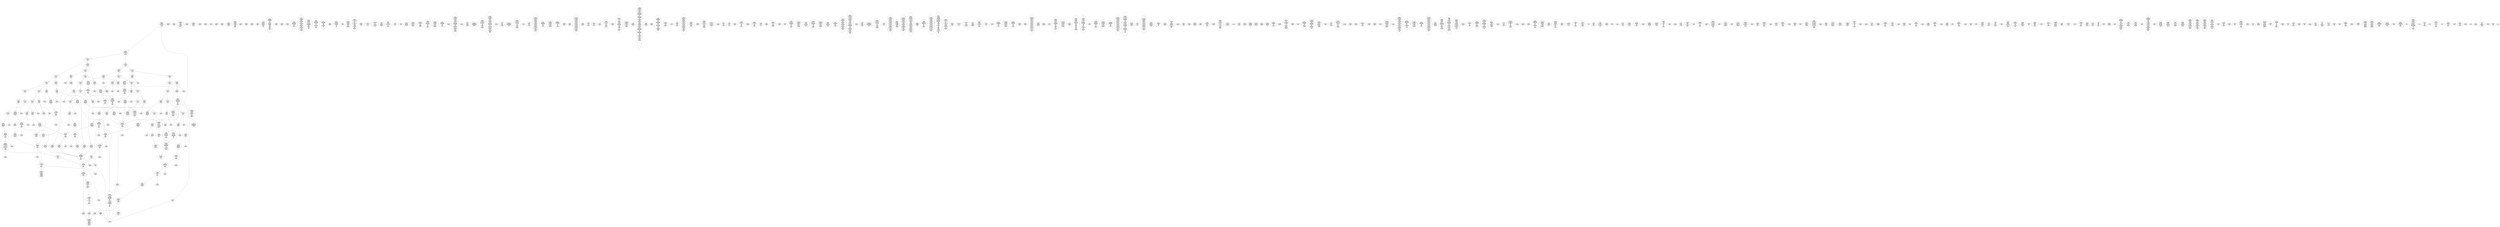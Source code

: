 /* Generated by GvGen v.1.0 (https://www.github.com/stricaud/gvgen) */

digraph G {
compound=true;
   node1 [label="[anywhere]"];
   node2 [label="# 0x0
PUSHX Data
PUSHX Data
MSTORE
PUSHX LogicData
CALLDATASIZE
LT
PUSHX Data
JUMPI
"];
   node3 [label="# 0xd
PUSHX Data
CALLDATALOAD
PUSHX BitData
SHR
PUSHX LogicData
GT
PUSHX Data
JUMPI
"];
   node4 [label="# 0x1e
PUSHX LogicData
GT
PUSHX Data
JUMPI
"];
   node5 [label="# 0x29
PUSHX LogicData
GT
PUSHX Data
JUMPI
"];
   node6 [label="# 0x34
PUSHX LogicData
EQ
PUSHX Data
JUMPI
"];
   node7 [label="# 0x3f
PUSHX LogicData
EQ
PUSHX Data
JUMPI
"];
   node8 [label="# 0x4a
PUSHX LogicData
EQ
PUSHX Data
JUMPI
"];
   node9 [label="# 0x55
PUSHX LogicData
EQ
PUSHX Data
JUMPI
"];
   node10 [label="# 0x60
PUSHX Data
REVERT
"];
   node11 [label="# 0x64
JUMPDEST
PUSHX LogicData
EQ
PUSHX Data
JUMPI
"];
   node12 [label="# 0x70
PUSHX LogicData
EQ
PUSHX Data
JUMPI
"];
   node13 [label="# 0x7b
PUSHX LogicData
EQ
PUSHX Data
JUMPI
"];
   node14 [label="# 0x86
PUSHX Data
REVERT
"];
   node15 [label="# 0x8a
JUMPDEST
PUSHX LogicData
EQ
PUSHX Data
JUMPI
"];
   node16 [label="# 0x96
PUSHX LogicData
EQ
PUSHX Data
JUMPI
"];
   node17 [label="# 0xa1
PUSHX LogicData
EQ
PUSHX Data
JUMPI
"];
   node18 [label="# 0xac
PUSHX LogicData
EQ
PUSHX Data
JUMPI
"];
   node19 [label="# 0xb7
PUSHX LogicData
EQ
PUSHX Data
JUMPI
"];
   node20 [label="# 0xc2
PUSHX LogicData
EQ
PUSHX Data
JUMPI
"];
   node21 [label="# 0xcd
PUSHX Data
REVERT
"];
   node22 [label="# 0xd1
JUMPDEST
PUSHX LogicData
GT
PUSHX Data
JUMPI
"];
   node23 [label="# 0xdd
PUSHX LogicData
EQ
PUSHX Data
JUMPI
"];
   node24 [label="# 0xe8
PUSHX LogicData
EQ
PUSHX Data
JUMPI
"];
   node25 [label="# 0xf3
PUSHX LogicData
EQ
PUSHX Data
JUMPI
"];
   node26 [label="# 0xfe
PUSHX LogicData
EQ
PUSHX Data
JUMPI
"];
   node27 [label="# 0x109
PUSHX LogicData
EQ
PUSHX Data
JUMPI
"];
   node28 [label="# 0x114
PUSHX LogicData
EQ
PUSHX Data
JUMPI
"];
   node29 [label="# 0x11f
PUSHX Data
REVERT
"];
   node30 [label="# 0x123
JUMPDEST
PUSHX LogicData
EQ
PUSHX Data
JUMPI
"];
   node31 [label="# 0x12e
PUSHX LogicData
EQ
PUSHX Data
JUMPI
"];
   node32 [label="# 0x139
PUSHX LogicData
EQ
PUSHX Data
JUMPI
"];
   node33 [label="# 0x144
PUSHX LogicData
EQ
PUSHX Data
JUMPI
"];
   node34 [label="# 0x14f
PUSHX LogicData
EQ
PUSHX Data
JUMPI
"];
   node35 [label="# 0x15a
PUSHX LogicData
EQ
PUSHX Data
JUMPI
"];
   node36 [label="# 0x165
JUMPDEST
PUSHX Data
REVERT
"];
   node37 [label="# 0x16a
JUMPDEST
CALLVALUE
ISZERO
PUSHX Data
JUMPI
"];
   node38 [label="# 0x172
PUSHX Data
REVERT
"];
   node39 [label="# 0x176
JUMPDEST
PUSHX Data
PUSHX Data
CALLDATASIZE
PUSHX Data
PUSHX Data
JUMP
"];
   node40 [label="# 0x185
JUMPDEST
PUSHX Data
JUMP
"];
   node41 [label="# 0x18a
JUMPDEST
PUSHX MemData
MLOAD
MSTORE
PUSHX ArithData
ADD
"];
   node42 [label="# 0x194
JUMPDEST
PUSHX MemData
MLOAD
SUB
RETURN
"];
   node43 [label="# 0x19d
JUMPDEST
CALLVALUE
ISZERO
PUSHX Data
JUMPI
"];
   node44 [label="# 0x1a5
PUSHX Data
REVERT
"];
   node45 [label="# 0x1a9
JUMPDEST
PUSHX Data
PUSHX Data
CALLDATASIZE
PUSHX Data
PUSHX Data
JUMP
"];
   node46 [label="# 0x1b8
JUMPDEST
PUSHX Data
JUMP
"];
   node47 [label="# 0x1bd
JUMPDEST
PUSHX MemData
MLOAD
ISZERO
ISZERO
MSTORE
PUSHX ArithData
ADD
PUSHX Data
JUMP
"];
   node48 [label="# 0x1cd
JUMPDEST
CALLVALUE
ISZERO
PUSHX Data
JUMPI
"];
   node49 [label="# 0x1d5
PUSHX Data
REVERT
"];
   node50 [label="# 0x1d9
JUMPDEST
PUSHX Data
PUSHX Data
CALLDATASIZE
PUSHX Data
PUSHX Data
JUMP
"];
   node51 [label="# 0x1e8
JUMPDEST
PUSHX Data
JUMP
"];
   node52 [label="# 0x1ed
JUMPDEST
PUSHX MemData
MLOAD
PUSHX Data
PUSHX Data
JUMP
"];
   node53 [label="# 0x1fa
JUMPDEST
CALLVALUE
ISZERO
PUSHX Data
JUMPI
"];
   node54 [label="# 0x202
PUSHX Data
REVERT
"];
   node55 [label="# 0x206
JUMPDEST
PUSHX Data
PUSHX Data
CALLDATASIZE
PUSHX Data
PUSHX Data
JUMP
"];
   node56 [label="# 0x215
JUMPDEST
PUSHX Data
JUMP
"];
   node57 [label="# 0x21a
JUMPDEST
CALLVALUE
ISZERO
PUSHX Data
JUMPI
"];
   node58 [label="# 0x222
PUSHX Data
REVERT
"];
   node59 [label="# 0x226
JUMPDEST
PUSHX Data
PUSHX Data
CALLDATASIZE
PUSHX Data
PUSHX Data
JUMP
"];
   node60 [label="# 0x235
JUMPDEST
PUSHX Data
JUMP
"];
   node61 [label="# 0x23a
JUMPDEST
STOP
"];
   node62 [label="# 0x23c
JUMPDEST
CALLVALUE
ISZERO
PUSHX Data
JUMPI
"];
   node63 [label="# 0x244
PUSHX Data
REVERT
"];
   node64 [label="# 0x248
JUMPDEST
TIMESTAMP
PUSHX Data
JUMP
"];
   node65 [label="# 0x24f
JUMPDEST
CALLVALUE
ISZERO
PUSHX Data
JUMPI
"];
   node66 [label="# 0x257
PUSHX Data
REVERT
"];
   node67 [label="# 0x25b
JUMPDEST
PUSHX Data
PUSHX Data
CALLDATASIZE
PUSHX Data
PUSHX Data
JUMP
"];
   node68 [label="# 0x26a
JUMPDEST
PUSHX Data
JUMP
"];
   node69 [label="# 0x26f
JUMPDEST
CALLVALUE
ISZERO
PUSHX Data
JUMPI
"];
   node70 [label="# 0x277
PUSHX Data
REVERT
"];
   node71 [label="# 0x27b
JUMPDEST
PUSHX Data
PUSHX Data
JUMP
"];
   node72 [label="# 0x284
JUMPDEST
CALLVALUE
ISZERO
PUSHX Data
JUMPI
"];
   node73 [label="# 0x28c
PUSHX Data
REVERT
"];
   node74 [label="# 0x290
JUMPDEST
PUSHX Data
PUSHX Data
CALLDATASIZE
PUSHX Data
PUSHX Data
JUMP
"];
   node75 [label="# 0x29f
JUMPDEST
PUSHX Data
JUMP
"];
   node76 [label="# 0x2a4
JUMPDEST
PUSHX MemData
MLOAD
PUSHX Data
PUSHX Data
JUMP
"];
   node77 [label="# 0x2b1
JUMPDEST
CALLVALUE
ISZERO
PUSHX Data
JUMPI
"];
   node78 [label="# 0x2b9
PUSHX Data
REVERT
"];
   node79 [label="# 0x2bd
JUMPDEST
PUSHX Data
PUSHX Data
CALLDATASIZE
PUSHX Data
PUSHX Data
JUMP
"];
   node80 [label="# 0x2cc
JUMPDEST
PUSHX Data
MSTORE
PUSHX Data
PUSHX Data
MSTORE
PUSHX Data
SHA3
SLOAD
ISZERO
ISZERO
JUMP
"];
   node81 [label="# 0x2e0
JUMPDEST
CALLVALUE
ISZERO
PUSHX Data
JUMPI
"];
   node82 [label="# 0x2e8
PUSHX Data
REVERT
"];
   node83 [label="# 0x2ec
JUMPDEST
PUSHX Data
PUSHX Data
CALLDATASIZE
PUSHX Data
PUSHX Data
JUMP
"];
   node84 [label="# 0x2fb
JUMPDEST
PUSHX Data
JUMP
"];
   node85 [label="# 0x300
JUMPDEST
CALLVALUE
ISZERO
PUSHX Data
JUMPI
"];
   node86 [label="# 0x308
PUSHX Data
REVERT
"];
   node87 [label="# 0x30c
JUMPDEST
PUSHX StorData
SLOAD
PUSHX Data
PUSHX ArithData
PUSHX BitData
PUSHX BitData
SHL
SUB
AND
JUMP
"];
   node88 [label="# 0x320
JUMPDEST
PUSHX MemData
MLOAD
PUSHX ArithData
PUSHX BitData
PUSHX BitData
SHL
SUB
AND
MSTORE
PUSHX ArithData
ADD
PUSHX Data
JUMP
"];
   node89 [label="# 0x338
JUMPDEST
CALLVALUE
ISZERO
PUSHX Data
JUMPI
"];
   node90 [label="# 0x340
PUSHX Data
REVERT
"];
   node91 [label="# 0x344
JUMPDEST
PUSHX Data
PUSHX Data
JUMP
"];
   node92 [label="# 0x34d
JUMPDEST
CALLVALUE
ISZERO
PUSHX Data
JUMPI
"];
   node93 [label="# 0x355
PUSHX Data
REVERT
"];
   node94 [label="# 0x359
JUMPDEST
PUSHX Data
PUSHX Data
JUMP
"];
   node95 [label="# 0x362
JUMPDEST
CALLVALUE
ISZERO
PUSHX Data
JUMPI
"];
   node96 [label="# 0x36a
PUSHX Data
REVERT
"];
   node97 [label="# 0x36e
JUMPDEST
PUSHX StorData
SLOAD
PUSHX ArithData
PUSHX BitData
PUSHX BitData
SHL
SUB
AND
PUSHX Data
JUMP
"];
   node98 [label="# 0x380
JUMPDEST
CALLVALUE
ISZERO
PUSHX Data
JUMPI
"];
   node99 [label="# 0x388
PUSHX Data
REVERT
"];
   node100 [label="# 0x38c
JUMPDEST
PUSHX Data
PUSHX Data
CALLDATASIZE
PUSHX Data
PUSHX Data
JUMP
"];
   node101 [label="# 0x39b
JUMPDEST
PUSHX Data
JUMP
"];
   node102 [label="# 0x3a0
JUMPDEST
CALLVALUE
ISZERO
PUSHX Data
JUMPI
"];
   node103 [label="# 0x3a8
PUSHX Data
REVERT
"];
   node104 [label="# 0x3ac
JUMPDEST
PUSHX Data
PUSHX Data
CALLDATASIZE
PUSHX Data
PUSHX Data
JUMP
"];
   node105 [label="# 0x3bb
JUMPDEST
PUSHX Data
JUMP
"];
   node106 [label="# 0x3c0
JUMPDEST
CALLVALUE
ISZERO
PUSHX Data
JUMPI
"];
   node107 [label="# 0x3c8
PUSHX Data
REVERT
"];
   node108 [label="# 0x3cc
JUMPDEST
PUSHX Data
PUSHX Data
CALLDATASIZE
PUSHX Data
PUSHX Data
JUMP
"];
   node109 [label="# 0x3db
JUMPDEST
PUSHX Data
JUMP
"];
   node110 [label="# 0x3e0
JUMPDEST
CALLVALUE
ISZERO
PUSHX Data
JUMPI
"];
   node111 [label="# 0x3e8
PUSHX Data
REVERT
"];
   node112 [label="# 0x3ec
JUMPDEST
PUSHX Data
PUSHX Data
CALLDATASIZE
PUSHX Data
PUSHX Data
JUMP
"];
   node113 [label="# 0x3fb
JUMPDEST
PUSHX Data
MSTORE
PUSHX Data
PUSHX Data
MSTORE
PUSHX Data
SHA3
SLOAD
JUMP
"];
   node114 [label="# 0x40d
JUMPDEST
CALLVALUE
ISZERO
PUSHX Data
JUMPI
"];
   node115 [label="# 0x415
PUSHX Data
REVERT
"];
   node116 [label="# 0x419
JUMPDEST
PUSHX Data
PUSHX Data
JUMP
"];
   node117 [label="# 0x422
JUMPDEST
CALLVALUE
ISZERO
PUSHX Data
JUMPI
"];
   node118 [label="# 0x42a
PUSHX Data
REVERT
"];
   node119 [label="# 0x42e
JUMPDEST
PUSHX Data
PUSHX Data
JUMP
"];
   node120 [label="# 0x437
JUMPDEST
CALLVALUE
ISZERO
PUSHX Data
JUMPI
"];
   node121 [label="# 0x43f
PUSHX Data
REVERT
"];
   node122 [label="# 0x443
JUMPDEST
PUSHX Data
PUSHX Data
CALLDATASIZE
PUSHX Data
PUSHX Data
JUMP
"];
   node123 [label="# 0x452
JUMPDEST
PUSHX ArithData
PUSHX BitData
PUSHX BitData
SHL
SUB
AND
PUSHX Data
MSTORE
PUSHX Data
PUSHX Data
MSTORE
PUSHX Data
SHA3
AND
MSTORE
MSTORE
SHA3
SLOAD
PUSHX BitData
AND
JUMP
"];
   node124 [label="# 0x480
JUMPDEST
CALLVALUE
ISZERO
PUSHX Data
JUMPI
"];
   node125 [label="# 0x488
PUSHX Data
REVERT
"];
   node126 [label="# 0x48c
JUMPDEST
PUSHX Data
PUSHX Data
CALLDATASIZE
PUSHX Data
PUSHX Data
JUMP
"];
   node127 [label="# 0x49b
JUMPDEST
PUSHX Data
JUMP
"];
   node128 [label="# 0x4a0
JUMPDEST
CALLVALUE
ISZERO
PUSHX Data
JUMPI
"];
   node129 [label="# 0x4a8
PUSHX Data
REVERT
"];
   node130 [label="# 0x4ac
JUMPDEST
PUSHX Data
PUSHX Data
CALLDATASIZE
PUSHX Data
PUSHX Data
JUMP
"];
   node131 [label="# 0x4bb
JUMPDEST
PUSHX Data
JUMP
"];
   node132 [label="# 0x4c0
JUMPDEST
PUSHX Data
PUSHX Data
CALLDATASIZE
PUSHX Data
PUSHX Data
JUMP
"];
   node133 [label="# 0x4ce
JUMPDEST
PUSHX Data
JUMP
"];
   node134 [label="# 0x4d3
JUMPDEST
PUSHX Data
PUSHX ArithData
PUSHX BitData
PUSHX BitData
SHL
SUB
AND
PUSHX Data
JUMPI
"];
   node135 [label="# 0x4e4
PUSHX MemData
MLOAD
PUSHX BitData
PUSHX BitData
SHL
MSTORE
PUSHX Data
PUSHX ArithData
ADD
MSTORE
PUSHX Data
PUSHX ArithData
ADD
MSTORE
PUSHX Data
PUSHX ArithData
ADD
MSTORE
PUSHX BitData
PUSHX BitData
SHL
PUSHX ArithData
ADD
MSTORE
PUSHX ArithData
ADD
"];
   node136 [label="# 0x53b
JUMPDEST
PUSHX MemData
MLOAD
SUB
REVERT
"];
   node137 [label="# 0x544
JUMPDEST
PUSHX Data
MSTORE
PUSHX Data
MSTORE
PUSHX Data
SHA3
PUSHX ArithData
PUSHX BitData
PUSHX BitData
SHL
SUB
AND
MSTORE
MSTORE
SHA3
SLOAD
JUMP
"];
   node138 [label="# 0x56a
JUMPDEST
PUSHX Data
PUSHX ArithData
PUSHX BitData
PUSHX BitData
SHL
SUB
NOT
AND
PUSHX BitData
PUSHX BitData
SHL
EQ
PUSHX Data
JUMPI
"];
   node139 [label="# 0x586
PUSHX ArithData
PUSHX BitData
PUSHX BitData
SHL
SUB
NOT
AND
PUSHX BitData
PUSHX BitData
SHL
EQ
"];
   node140 [label="# 0x59b
JUMPDEST
PUSHX Data
JUMPI
"];
   node141 [label="# 0x5a1
PUSHX BitData
PUSHX BitData
SHL
PUSHX ArithData
PUSHX BitData
PUSHX BitData
SHL
SUB
NOT
AND
EQ
"];
   node142 [label="# 0x5b6
JUMPDEST
JUMP
"];
   node143 [label="# 0x5bc
JUMPDEST
PUSHX Data
PUSHX Data
MSTORE
PUSHX Data
MSTORE
PUSHX Data
SHA3
SLOAD
PUSHX Data
PUSHX Data
JUMP
"];
   node144 [label="# 0x5d5
JUMPDEST
PUSHX ArithData
ADD
PUSHX ArithData
DIV
MUL
PUSHX ArithData
ADD
PUSHX MemData
MLOAD
ADD
PUSHX Data
MSTORE
MSTORE
PUSHX ArithData
ADD
SLOAD
PUSHX Data
PUSHX Data
JUMP
"];
   node145 [label="# 0x601
JUMPDEST
ISZERO
PUSHX Data
JUMPI
"];
   node146 [label="# 0x608
PUSHX LogicData
LT
PUSHX Data
JUMPI
"];
   node147 [label="# 0x610
PUSHX ArithData
SLOAD
DIV
MUL
MSTORE
PUSHX ArithData
ADD
PUSHX Data
JUMP
"];
   node148 [label="# 0x623
JUMPDEST
ADD
PUSHX Data
MSTORE
PUSHX Data
PUSHX Data
SHA3
"];
   node149 [label="# 0x631
JUMPDEST
SLOAD
MSTORE
PUSHX ArithData
ADD
PUSHX ArithData
ADD
GT
PUSHX Data
JUMPI
"];
   node150 [label="# 0x645
SUB
PUSHX BitData
AND
ADD
"];
   node151 [label="# 0x64e
JUMPDEST
JUMP
"];
   node152 [label="# 0x656
JUMPDEST
PUSHX Data
PUSHX Data
PUSHX Data
PUSHX Data
JUMP
"];
   node153 [label="# 0x663
JUMPDEST
PUSHX MemData
MLOAD
PUSHX ArithData
ADD
PUSHX Data
PUSHX Data
JUMP
"];
   node154 [label="# 0x674
JUMPDEST
PUSHX MemData
MLOAD
PUSHX ArithData
SUB
SUB
MSTORE
PUSHX Data
MSTORE
JUMP
"];
   node155 [label="# 0x68a
JUMPDEST
PUSHX StorData
SLOAD
PUSHX ArithData
PUSHX BitData
PUSHX BitData
SHL
SUB
AND
CALLER
EQ
PUSHX Data
JUMPI
"];
   node156 [label="# 0x69d
PUSHX MemData
MLOAD
PUSHX BitData
PUSHX BitData
SHL
MSTORE
PUSHX ArithData
ADD
PUSHX Data
PUSHX Data
JUMP
"];
   node157 [label="# 0x6b4
JUMPDEST
PUSHX ArithData
PUSHX BitData
PUSHX BitData
SHL
SUB
AND
PUSHX Data
JUMPI
"];
   node158 [label="# 0x6c3
PUSHX Data
REVERT
"];
   node159 [label="# 0x6c7
JUMPDEST
PUSHX MemData
MLOAD
PUSHX BitData
PUSHX BitData
SHL
MSTORE
ADDRESS
PUSHX ArithData
ADD
MSTORE
PUSHX Data
PUSHX ArithData
PUSHX BitData
PUSHX BitData
SHL
SUB
AND
PUSHX Data
PUSHX ArithData
ADD
PUSHX Data
PUSHX MemData
MLOAD
SUB
EXTCODESIZE
ISZERO
ISZERO
PUSHX Data
JUMPI
"];
   node160 [label="# 0x705
PUSHX Data
REVERT
"];
   node161 [label="# 0x709
JUMPDEST
GAS
STATICCALL
ISZERO
ISZERO
PUSHX Data
JUMPI
"];
   node162 [label="# 0x714
RETURNDATASIZE
PUSHX Data
RETURNDATACOPY
RETURNDATASIZE
PUSHX Data
REVERT
"];
   node163 [label="# 0x71d
JUMPDEST
PUSHX MemData
MLOAD
RETURNDATASIZE
PUSHX BitData
NOT
PUSHX ArithData
ADD
AND
ADD
PUSHX Data
MSTORE
ADD
PUSHX Data
PUSHX Data
JUMP
"];
   node164 [label="# 0x741
JUMPDEST
PUSHX MemData
MLOAD
PUSHX BitData
PUSHX BitData
SHL
MSTORE
CALLER
PUSHX ArithData
ADD
MSTORE
PUSHX ArithData
ADD
MSTORE
PUSHX ArithData
PUSHX BitData
PUSHX BitData
SHL
SUB
AND
PUSHX Data
PUSHX ArithData
ADD
PUSHX Data
PUSHX MemData
MLOAD
SUB
PUSHX Data
EXTCODESIZE
ISZERO
ISZERO
PUSHX Data
JUMPI
"];
   node165 [label="# 0x788
PUSHX Data
REVERT
"];
   node166 [label="# 0x78c
JUMPDEST
GAS
CALL
ISZERO
ISZERO
PUSHX Data
JUMPI
"];
   node167 [label="# 0x797
RETURNDATASIZE
PUSHX Data
RETURNDATACOPY
RETURNDATASIZE
PUSHX Data
REVERT
"];
   node168 [label="# 0x7a0
JUMPDEST
PUSHX MemData
MLOAD
RETURNDATASIZE
PUSHX BitData
NOT
PUSHX ArithData
ADD
AND
ADD
PUSHX Data
MSTORE
ADD
PUSHX Data
PUSHX Data
JUMP
"];
   node169 [label="# 0x7c4
JUMPDEST
JUMP
"];
   node170 [label="# 0x7c9
JUMPDEST
MLOAD
MLOAD
EQ
PUSHX Data
JUMPI
"];
   node171 [label="# 0x7d3
PUSHX MemData
MLOAD
PUSHX BitData
PUSHX BitData
SHL
MSTORE
PUSHX Data
PUSHX ArithData
ADD
MSTORE
PUSHX Data
PUSHX ArithData
ADD
MSTORE
PUSHX Data
PUSHX ArithData
ADD
MSTORE
PUSHX BitData
PUSHX BitData
SHL
PUSHX ArithData
ADD
MSTORE
PUSHX ArithData
ADD
PUSHX Data
JUMP
"];
   node172 [label="# 0x82b
JUMPDEST
PUSHX ArithData
PUSHX BitData
PUSHX BitData
SHL
SUB
AND
PUSHX Data
JUMPI
"];
   node173 [label="# 0x83a
PUSHX MemData
MLOAD
PUSHX BitData
PUSHX BitData
SHL
MSTORE
PUSHX ArithData
ADD
PUSHX Data
PUSHX Data
JUMP
"];
   node174 [label="# 0x851
JUMPDEST
PUSHX ArithData
PUSHX BitData
PUSHX BitData
SHL
SUB
AND
CALLER
EQ
PUSHX Data
JUMPI
"];
   node175 [label="# 0x863
PUSHX Data
CALLER
PUSHX Data
JUMP
"];
   node176 [label="# 0x86d
JUMPDEST
PUSHX Data
JUMPI
"];
   node177 [label="# 0x872
PUSHX MemData
MLOAD
PUSHX BitData
PUSHX BitData
SHL
MSTORE
PUSHX Data
PUSHX ArithData
ADD
MSTORE
PUSHX Data
PUSHX ArithData
ADD
MSTORE
PUSHX Data
PUSHX ArithData
ADD
MSTORE
PUSHX BitData
PUSHX BitData
SHL
PUSHX ArithData
ADD
MSTORE
PUSHX ArithData
ADD
PUSHX Data
JUMP
"];
   node178 [label="# 0x8d4
JUMPDEST
CALLER
PUSHX Data
"];
   node179 [label="# 0x8d8
JUMPDEST
MLOAD
LT
ISZERO
PUSHX Data
JUMPI
"];
   node180 [label="# 0x8e2
PUSHX Data
MLOAD
LT
PUSHX Data
JUMPI
"];
   node181 [label="# 0x8ee
PUSHX Data
PUSHX Data
JUMP
"];
   node182 [label="# 0x8f5
JUMPDEST
PUSHX ArithData
MUL
PUSHX ArithData
ADD
ADD
MLOAD
PUSHX Data
MLOAD
LT
PUSHX Data
JUMPI
"];
   node183 [label="# 0x90c
PUSHX Data
PUSHX Data
JUMP
"];
   node184 [label="# 0x913
JUMPDEST
PUSHX ArithData
MUL
ADD
ADD
MLOAD
PUSHX Data
MSTORE
MSTORE
PUSHX Data
SHA3
PUSHX ArithData
PUSHX BitData
PUSHX BitData
SHL
SUB
AND
MSTORE
MSTORE
SHA3
SLOAD
LT
ISZERO
PUSHX Data
JUMPI
"];
   node185 [label="# 0x94c
PUSHX MemData
MLOAD
PUSHX BitData
PUSHX BitData
SHL
MSTORE
PUSHX ArithData
ADD
PUSHX Data
PUSHX Data
JUMP
"];
   node186 [label="# 0x963
JUMPDEST
PUSHX Data
PUSHX Data
JUMP
"];
   node187 [label="# 0x96d
JUMPDEST
PUSHX ArithData
MSTORE
PUSHX ArithData
ADD
MSTORE
PUSHX ArithData
ADD
PUSHX Data
SHA3
PUSHX ArithData
PUSHX ArithData
PUSHX BitData
PUSHX BitData
SHL
SUB
AND
PUSHX ArithData
PUSHX BitData
PUSHX BitData
SHL
SUB
AND
MSTORE
PUSHX ArithData
ADD
MSTORE
PUSHX ArithData
ADD
PUSHX Data
SHA3
SSTORE
PUSHX ArithData
MSTORE
PUSHX ArithData
ADD
MSTORE
PUSHX ArithData
ADD
PUSHX Data
SHA3
PUSHX ArithData
PUSHX ArithData
PUSHX BitData
PUSHX BitData
SHL
SUB
AND
PUSHX ArithData
PUSHX BitData
PUSHX BitData
SHL
SUB
AND
MSTORE
PUSHX ArithData
ADD
MSTORE
PUSHX ArithData
ADD
PUSHX Data
SHA3
PUSHX Data
SLOAD
PUSHX Data
PUSHX Data
JUMP
"];
   node188 [label="# 0x9eb
JUMPDEST
SSTORE
PUSHX Data
PUSHX Data
JUMP
"];
   node189 [label="# 0x9ff
JUMPDEST
PUSHX Data
JUMP
"];
   node190 [label="# 0xa06
JUMPDEST
PUSHX ArithData
PUSHX BitData
PUSHX BitData
SHL
SUB
AND
PUSHX ArithData
PUSHX BitData
PUSHX BitData
SHL
SUB
AND
PUSHX ArithData
PUSHX BitData
PUSHX BitData
SHL
SUB
AND
PUSHX Data
PUSHX MemData
MLOAD
PUSHX Data
PUSHX Data
JUMP
"];
   node191 [label="# 0xa56
JUMPDEST
PUSHX MemData
MLOAD
SUB
LOGX
PUSHX Data
PUSHX Data
JUMP
"];
   node192 [label="# 0xa6c
JUMPDEST
JUMP
"];
   node193 [label="# 0xa74
JUMPDEST
PUSHX StorData
SLOAD
PUSHX ArithData
PUSHX BitData
PUSHX BitData
SHL
SUB
AND
CALLER
EQ
PUSHX Data
JUMPI
"];
   node194 [label="# 0xa87
PUSHX MemData
MLOAD
PUSHX BitData
PUSHX BitData
SHL
MSTORE
PUSHX ArithData
ADD
PUSHX Data
PUSHX Data
JUMP
"];
   node195 [label="# 0xa9e
JUMPDEST
PUSHX MemData
MLOAD
SELFBALANCE
CALLER
ISZERO
PUSHX ArithData
MUL
PUSHX Data
CALL
ISZERO
ISZERO
PUSHX Data
JUMPI
"];
   node196 [label="# 0xac4
RETURNDATASIZE
PUSHX Data
RETURNDATACOPY
RETURNDATASIZE
PUSHX Data
REVERT
"];
   node197 [label="# 0xacd
JUMPDEST
JUMP
"];
   node198 [label="# 0xad1
JUMPDEST
PUSHX Data
MLOAD
MLOAD
EQ
PUSHX Data
JUMPI
"];
   node199 [label="# 0xadd
PUSHX MemData
MLOAD
PUSHX BitData
PUSHX BitData
SHL
MSTORE
PUSHX Data
PUSHX ArithData
ADD
MSTORE
PUSHX Data
PUSHX ArithData
ADD
MSTORE
PUSHX Data
PUSHX ArithData
ADD
MSTORE
PUSHX BitData
PUSHX BitData
SHL
PUSHX ArithData
ADD
MSTORE
PUSHX ArithData
ADD
PUSHX Data
JUMP
"];
   node200 [label="# 0xb36
JUMPDEST
PUSHX Data
MLOAD
PUSHX LogicData
GT
ISZERO
PUSHX Data
JUMPI
"];
   node201 [label="# 0xb4b
PUSHX Data
PUSHX Data
JUMP
"];
   node202 [label="# 0xb52
JUMPDEST
PUSHX MemData
MLOAD
MSTORE
PUSHX ArithData
MUL
PUSHX ArithData
ADD
ADD
PUSHX Data
MSTORE
ISZERO
PUSHX Data
JUMPI
"];
   node203 [label="# 0xb6c
PUSHX ArithData
ADD
PUSHX ArithData
MUL
CALLDATASIZE
CALLDATACOPY
ADD
"];
   node204 [label="# 0xb7b
JUMPDEST
PUSHX Data
"];
   node205 [label="# 0xb81
JUMPDEST
MLOAD
LT
ISZERO
PUSHX Data
JUMPI
"];
   node206 [label="# 0xb8b
PUSHX Data
MLOAD
LT
PUSHX Data
JUMPI
"];
   node207 [label="# 0xb98
PUSHX Data
PUSHX Data
JUMP
"];
   node208 [label="# 0xb9f
JUMPDEST
PUSHX ArithData
MUL
PUSHX ArithData
ADD
ADD
MLOAD
MLOAD
LT
PUSHX Data
JUMPI
"];
   node209 [label="# 0xbb2
PUSHX Data
PUSHX Data
JUMP
"];
   node210 [label="# 0xbb9
JUMPDEST
PUSHX ArithData
MUL
PUSHX ArithData
ADD
ADD
MLOAD
PUSHX Data
JUMP
"];
   node211 [label="# 0xbc6
JUMPDEST
MLOAD
LT
PUSHX Data
JUMPI
"];
   node212 [label="# 0xbd1
PUSHX Data
PUSHX Data
JUMP
"];
   node213 [label="# 0xbd8
JUMPDEST
PUSHX ArithData
MUL
ADD
ADD
MSTORE
PUSHX Data
PUSHX Data
JUMP
"];
   node214 [label="# 0xbec
JUMPDEST
PUSHX Data
JUMP
"];
   node215 [label="# 0xbf3
JUMPDEST
JUMP
"];
   node216 [label="# 0xbfb
JUMPDEST
PUSHX StorData
SLOAD
PUSHX ArithData
PUSHX BitData
PUSHX BitData
SHL
SUB
AND
CALLER
EQ
PUSHX Data
JUMPI
"];
   node217 [label="# 0xc0e
PUSHX MemData
MLOAD
PUSHX BitData
PUSHX BitData
SHL
MSTORE
PUSHX ArithData
ADD
PUSHX Data
PUSHX Data
JUMP
"];
   node218 [label="# 0xc25
JUMPDEST
MLOAD
PUSHX Data
PUSHX Data
PUSHX ArithData
ADD
PUSHX Data
JUMP
"];
   node219 [label="# 0xc38
JUMPDEST
PUSHX StorData
SLOAD
PUSHX ArithData
PUSHX BitData
PUSHX BitData
SHL
SUB
AND
CALLER
EQ
PUSHX Data
JUMPI
"];
   node220 [label="# 0xc4b
PUSHX MemData
MLOAD
PUSHX BitData
PUSHX BitData
SHL
MSTORE
PUSHX ArithData
ADD
PUSHX Data
PUSHX Data
JUMP
"];
   node221 [label="# 0xc62
JUMPDEST
PUSHX StorData
SLOAD
PUSHX MemData
MLOAD
PUSHX Data
PUSHX ArithData
PUSHX BitData
PUSHX BitData
SHL
SUB
AND
PUSHX Data
LOGX
PUSHX StorData
SLOAD
PUSHX ArithData
PUSHX BitData
PUSHX BitData
SHL
SUB
NOT
AND
SSTORE
JUMP
"];
   node222 [label="# 0xcac
JUMPDEST
PUSHX StorData
SLOAD
PUSHX Data
PUSHX Data
JUMP
"];
   node223 [label="# 0xcb9
JUMPDEST
PUSHX StorData
SLOAD
PUSHX ArithData
PUSHX BitData
PUSHX BitData
SHL
SUB
AND
CALLER
EQ
PUSHX Data
JUMPI
"];
   node224 [label="# 0xccc
PUSHX MemData
MLOAD
PUSHX BitData
PUSHX BitData
SHL
MSTORE
PUSHX ArithData
ADD
PUSHX Data
PUSHX Data
JUMP
"];
   node225 [label="# 0xce3
JUMPDEST
MLOAD
PUSHX Data
PUSHX Data
PUSHX ArithData
ADD
PUSHX Data
JUMP
"];
   node226 [label="# 0xcf6
JUMPDEST
PUSHX LogicData
PUSHX StorData
SLOAD
EQ
ISZERO
PUSHX Data
JUMPI
"];
   node227 [label="# 0xd02
PUSHX MemData
MLOAD
PUSHX BitData
PUSHX BitData
SHL
MSTORE
PUSHX Data
PUSHX ArithData
ADD
MSTORE
PUSHX Data
PUSHX ArithData
ADD
MSTORE
PUSHX Data
PUSHX ArithData
ADD
MSTORE
PUSHX ArithData
ADD
PUSHX Data
JUMP
"];
   node228 [label="# 0xd49
JUMPDEST
PUSHX Data
PUSHX ArithData
SSTORE
PUSHX StorData
SLOAD
PUSHX MemData
MLOAD
PUSHX BitData
PUSHX BitData
SHL
MSTORE
CALLER
ADD
MSTORE
PUSHX ArithData
ADD
MSTORE
PUSHX Data
PUSHX ArithData
PUSHX BitData
PUSHX BitData
SHL
SUB
AND
PUSHX Data
PUSHX ArithData
ADD
PUSHX Data
PUSHX MemData
MLOAD
SUB
EXTCODESIZE
ISZERO
ISZERO
PUSHX Data
JUMPI
"];
   node229 [label="# 0xd99
PUSHX Data
REVERT
"];
   node230 [label="# 0xd9d
JUMPDEST
GAS
STATICCALL
ISZERO
ISZERO
PUSHX Data
JUMPI
"];
   node231 [label="# 0xda8
RETURNDATASIZE
PUSHX Data
RETURNDATACOPY
RETURNDATASIZE
PUSHX Data
REVERT
"];
   node232 [label="# 0xdb1
JUMPDEST
PUSHX MemData
MLOAD
RETURNDATASIZE
PUSHX BitData
NOT
PUSHX ArithData
ADD
AND
ADD
PUSHX Data
MSTORE
ADD
PUSHX Data
PUSHX Data
JUMP
"];
   node233 [label="# 0xdd5
JUMPDEST
GT
PUSHX Data
JUMPI
"];
   node234 [label="# 0xddb
PUSHX MemData
MLOAD
PUSHX BitData
PUSHX BitData
SHL
MSTORE
PUSHX Data
PUSHX ArithData
ADD
MSTORE
PUSHX Data
PUSHX ArithData
ADD
MSTORE
PUSHX Data
PUSHX ArithData
ADD
MSTORE
PUSHX BitData
PUSHX BitData
SHL
PUSHX ArithData
ADD
MSTORE
PUSHX ArithData
ADD
PUSHX Data
JUMP
"];
   node235 [label="# 0xe30
JUMPDEST
PUSHX Data
MSTORE
PUSHX Data
PUSHX Data
MSTORE
PUSHX Data
SHA3
SLOAD
ISZERO
PUSHX Data
JUMPI
"];
   node236 [label="# 0xe45
PUSHX MemData
MLOAD
PUSHX BitData
PUSHX BitData
SHL
MSTORE
PUSHX Data
PUSHX ArithData
ADD
MSTORE
PUSHX ArithData
ADD
MSTORE
PUSHX Data
PUSHX ArithData
ADD
MSTORE
PUSHX BitData
PUSHX BitData
SHL
PUSHX ArithData
ADD
MSTORE
PUSHX ArithData
ADD
PUSHX Data
JUMP
"];
   node237 [label="# 0xe98
JUMPDEST
PUSHX Data
PUSHX Data
PUSHX ArithData
MSTORE
PUSHX ArithData
ADD
MSTORE
PUSHX ArithData
ADD
PUSHX Data
SHA3
SSTORE
PUSHX Data
CALLER
PUSHX Data
PUSHX MemData
MLOAD
PUSHX ArithData
ADD
PUSHX Data
MSTORE
PUSHX Data
MSTORE
PUSHX ArithData
ADD
PUSHX BitData
PUSHX BitData
SHL
MSTORE
PUSHX Data
JUMP
"];
   node238 [label="# 0xedc
JUMPDEST
PUSHX Data
PUSHX Data
SSTORE
JUMP
"];
   node239 [label="# 0xee4
JUMPDEST
CALLER
PUSHX ArithData
PUSHX BitData
PUSHX BitData
SHL
SUB
AND
EQ
ISZERO
PUSHX Data
JUMPI
"];
   node240 [label="# 0xef6
PUSHX MemData
MLOAD
PUSHX BitData
PUSHX BitData
SHL
MSTORE
PUSHX Data
PUSHX ArithData
ADD
MSTORE
PUSHX Data
PUSHX ArithData
ADD
MSTORE
PUSHX Data
PUSHX ArithData
ADD
MSTORE
PUSHX BitData
PUSHX BitData
SHL
PUSHX ArithData
ADD
MSTORE
PUSHX ArithData
ADD
PUSHX Data
JUMP
"];
   node241 [label="# 0xf4f
JUMPDEST
CALLER
PUSHX Data
MSTORE
PUSHX Data
PUSHX ArithData
MSTORE
PUSHX MemData
SHA3
PUSHX ArithData
PUSHX BitData
PUSHX BitData
SHL
SUB
AND
MSTORE
MSTORE
SHA3
SLOAD
PUSHX BitData
NOT
AND
ISZERO
ISZERO
OR
SSTORE
MLOAD
MSTORE
PUSHX Data
ADD
PUSHX MemData
MLOAD
SUB
LOGX
JUMP
"];
   node242 [label="# 0xfbb
JUMPDEST
PUSHX StorData
SLOAD
PUSHX Data
PUSHX Data
JUMP
"];
   node243 [label="# 0xfc8
JUMPDEST
PUSHX Data
PUSHX StorData
SLOAD
PUSHX Data
PUSHX Data
JUMP
"];
   node244 [label="# 0xfd7
JUMPDEST
PUSHX ArithData
ADD
PUSHX ArithData
DIV
MUL
PUSHX ArithData
ADD
PUSHX MemData
MLOAD
ADD
PUSHX Data
MSTORE
MSTORE
PUSHX ArithData
ADD
SLOAD
PUSHX Data
PUSHX Data
JUMP
"];
   node245 [label="# 0x1003
JUMPDEST
ISZERO
PUSHX Data
JUMPI
"];
   node246 [label="# 0x100a
PUSHX LogicData
LT
PUSHX Data
JUMPI
"];
   node247 [label="# 0x1012
PUSHX ArithData
SLOAD
DIV
MUL
MSTORE
PUSHX ArithData
ADD
PUSHX Data
JUMP
"];
   node248 [label="# 0x1025
JUMPDEST
ADD
PUSHX Data
MSTORE
PUSHX Data
PUSHX Data
SHA3
"];
   node249 [label="# 0x1033
JUMPDEST
SLOAD
MSTORE
PUSHX ArithData
ADD
PUSHX ArithData
ADD
GT
PUSHX Data
JUMPI
"];
   node250 [label="# 0x1047
SUB
PUSHX BitData
AND
ADD
"];
   node251 [label="# 0x1050
JUMPDEST
JUMP
"];
   node252 [label="# 0x105a
JUMPDEST
PUSHX ArithData
PUSHX BitData
PUSHX BitData
SHL
SUB
AND
PUSHX Data
JUMPI
"];
   node253 [label="# 0x1069
PUSHX MemData
MLOAD
PUSHX BitData
PUSHX BitData
SHL
MSTORE
PUSHX ArithData
ADD
PUSHX Data
PUSHX Data
JUMP
"];
   node254 [label="# 0x1080
JUMPDEST
PUSHX ArithData
PUSHX BitData
PUSHX BitData
SHL
SUB
AND
CALLER
EQ
PUSHX Data
JUMPI
"];
   node255 [label="# 0x1092
PUSHX Data
CALLER
PUSHX Data
JUMP
"];
   node256 [label="# 0x109c
JUMPDEST
PUSHX Data
JUMPI
"];
   node257 [label="# 0x10a1
PUSHX MemData
MLOAD
PUSHX BitData
PUSHX BitData
SHL
MSTORE
PUSHX Data
PUSHX ArithData
ADD
MSTORE
PUSHX Data
PUSHX ArithData
ADD
MSTORE
PUSHX Data
PUSHX ArithData
ADD
MSTORE
PUSHX BitData
PUSHX BitData
SHL
PUSHX ArithData
ADD
MSTORE
PUSHX ArithData
ADD
PUSHX Data
JUMP
"];
   node258 [label="# 0x10fa
JUMPDEST
CALLER
PUSHX Data
PUSHX Data
PUSHX Data
JUMP
"];
   node259 [label="# 0x110a
JUMPDEST
PUSHX Data
PUSHX Data
JUMP
"];
   node260 [label="# 0x1113
JUMPDEST
JUMP
"];
   node261 [label="# 0x111a
JUMPDEST
PUSHX Data
MSTORE
PUSHX Data
MSTORE
PUSHX Data
SHA3
PUSHX ArithData
PUSHX BitData
PUSHX BitData
SHL
SUB
AND
MSTORE
MSTORE
SHA3
SLOAD
LT
ISZERO
PUSHX Data
JUMPI
"];
   node262 [label="# 0x1144
PUSHX MemData
MLOAD
PUSHX BitData
PUSHX BitData
SHL
MSTORE
PUSHX ArithData
ADD
PUSHX Data
PUSHX Data
JUMP
"];
   node263 [label="# 0x115b
JUMPDEST
PUSHX Data
PUSHX Data
JUMP
"];
   node264 [label="# 0x1165
JUMPDEST
PUSHX Data
MSTORE
PUSHX Data
MSTORE
PUSHX Data
SHA3
PUSHX ArithData
PUSHX BitData
PUSHX BitData
SHL
SUB
AND
MSTORE
MSTORE
SHA3
SSTORE
AND
MSTORE
SHA3
SLOAD
PUSHX Data
PUSHX Data
JUMP
"];
   node265 [label="# 0x11a1
JUMPDEST
SSTORE
PUSHX Data
MLOAD
MSTORE
PUSHX ArithData
ADD
MSTORE
PUSHX ArithData
PUSHX BitData
PUSHX BitData
SHL
SUB
AND
AND
AND
PUSHX Data
ADD
PUSHX MemData
MLOAD
SUB
LOGX
PUSHX Data
PUSHX Data
JUMP
"];
   node266 [label="# 0x1201
JUMPDEST
JUMP
"];
   node267 [label="# 0x120a
JUMPDEST
PUSHX StorData
SLOAD
PUSHX ArithData
PUSHX BitData
PUSHX BitData
SHL
SUB
AND
CALLER
EQ
PUSHX Data
JUMPI
"];
   node268 [label="# 0x121d
PUSHX MemData
MLOAD
PUSHX BitData
PUSHX BitData
SHL
MSTORE
PUSHX ArithData
ADD
PUSHX Data
PUSHX Data
JUMP
"];
   node269 [label="# 0x1234
JUMPDEST
PUSHX ArithData
PUSHX BitData
PUSHX BitData
SHL
SUB
AND
PUSHX Data
JUMPI
"];
   node270 [label="# 0x1243
PUSHX MemData
MLOAD
PUSHX BitData
PUSHX BitData
SHL
MSTORE
PUSHX Data
PUSHX ArithData
ADD
MSTORE
PUSHX Data
PUSHX ArithData
ADD
MSTORE
PUSHX Data
PUSHX ArithData
ADD
MSTORE
PUSHX BitData
PUSHX BitData
SHL
PUSHX ArithData
ADD
MSTORE
PUSHX ArithData
ADD
PUSHX Data
JUMP
"];
   node271 [label="# 0x1299
JUMPDEST
PUSHX StorData
SLOAD
PUSHX MemData
MLOAD
PUSHX ArithData
PUSHX BitData
PUSHX BitData
SHL
SUB
AND
AND
PUSHX Data
PUSHX Data
LOGX
PUSHX StorData
SLOAD
PUSHX ArithData
PUSHX BitData
PUSHX BitData
SHL
SUB
NOT
AND
PUSHX ArithData
PUSHX BitData
PUSHX BitData
SHL
SUB
AND
OR
SSTORE
JUMP
"];
   node272 [label="# 0x12f5
JUMPDEST
PUSHX Data
PUSHX Data
CALLER
PUSHX Data
JUMP
"];
   node273 [label="# 0x1301
JUMPDEST
GT
PUSHX Data
JUMPI
"];
   node274 [label="# 0x1307
PUSHX MemData
MLOAD
PUSHX BitData
PUSHX BitData
SHL
MSTORE
PUSHX Data
PUSHX ArithData
ADD
MSTORE
PUSHX Data
PUSHX ArithData
ADD
MSTORE
PUSHX BitData
PUSHX BitData
SHL
PUSHX ArithData
ADD
MSTORE
PUSHX ArithData
ADD
PUSHX Data
JUMP
"];
   node275 [label="# 0x1346
JUMPDEST
PUSHX Data
CALLVALUE
PUSHX MemData
MLOAD
PUSHX Data
PUSHX Data
JUMP
"];
   node276 [label="# 0x137b
JUMPDEST
PUSHX MemData
MLOAD
SUB
LOGX
JUMP
"];
   node277 [label="# 0x1388
JUMPDEST
PUSHX Data
PUSHX Data
JUMPI
"];
   node278 [label="# 0x1390
PUSHX Data
MLOAD
ADD
MSTORE
PUSHX Data
MSTORE
PUSHX BitData
PUSHX BitData
SHL
PUSHX ArithData
ADD
MSTORE
JUMP
"];
   node279 [label="# 0x13ac
JUMPDEST
PUSHX Data
"];
   node280 [label="# 0x13b0
JUMPDEST
ISZERO
PUSHX Data
JUMPI
"];
   node281 [label="# 0x13b7
PUSHX Data
PUSHX Data
JUMP
"];
   node282 [label="# 0x13c0
JUMPDEST
PUSHX Data
PUSHX Data
PUSHX Data
JUMP
"];
   node283 [label="# 0x13cf
JUMPDEST
PUSHX Data
JUMP
"];
   node284 [label="# 0x13d6
JUMPDEST
PUSHX Data
PUSHX LogicData
GT
ISZERO
PUSHX Data
JUMPI
"];
   node285 [label="# 0x13ea
PUSHX Data
PUSHX Data
JUMP
"];
   node286 [label="# 0x13f1
JUMPDEST
PUSHX MemData
MLOAD
MSTORE
PUSHX ArithData
ADD
PUSHX BitData
NOT
AND
PUSHX ArithData
ADD
ADD
PUSHX Data
MSTORE
ISZERO
PUSHX Data
JUMPI
"];
   node287 [label="# 0x140f
PUSHX ArithData
ADD
CALLDATASIZE
CALLDATACOPY
ADD
"];
   node288 [label="# 0x141b
JUMPDEST
"];
   node289 [label="# 0x1420
JUMPDEST
ISZERO
PUSHX Data
JUMPI
"];
   node290 [label="# 0x1427
PUSHX Data
PUSHX Data
PUSHX Data
JUMP
"];
   node291 [label="# 0x1431
JUMPDEST
PUSHX Data
PUSHX Data
PUSHX Data
PUSHX Data
JUMP
"];
   node292 [label="# 0x1440
JUMPDEST
PUSHX Data
PUSHX Data
PUSHX Data
JUMP
"];
   node293 [label="# 0x144b
JUMPDEST
PUSHX Data
PUSHX Data
JUMP
"];
   node294 [label="# 0x1455
JUMPDEST
PUSHX Data
PUSHX Data
PUSHX Data
JUMP
"];
   node295 [label="# 0x1460
JUMPDEST
PUSHX Data
PUSHX BitData
SHL
MLOAD
LT
PUSHX Data
JUMPI
"];
   node296 [label="# 0x1476
PUSHX Data
PUSHX Data
JUMP
"];
   node297 [label="# 0x147d
JUMPDEST
PUSHX ArithData
ADD
ADD
PUSHX ArithData
PUSHX BitData
PUSHX BitData
SHL
SUB
NOT
AND
PUSHX BitData
BYTE
MSTORE8
PUSHX Data
PUSHX Data
PUSHX Data
JUMP
"];
   node298 [label="# 0x149f
JUMPDEST
PUSHX Data
JUMP
"];
   node299 [label="# 0x14a8
JUMPDEST
JUMP
"];
   node300 [label="# 0x14b1
JUMPDEST
PUSHX ArithData
PUSHX BitData
PUSHX BitData
SHL
SUB
AND
EXTCODESIZE
ISZERO
PUSHX Data
JUMPI
"];
   node301 [label="# 0x14c2
PUSHX MemData
MLOAD
PUSHX BitData
PUSHX BitData
SHL
MSTORE
PUSHX ArithData
PUSHX BitData
PUSHX BitData
SHL
SUB
AND
PUSHX Data
PUSHX Data
PUSHX ArithData
ADD
PUSHX Data
JUMP
"];
   node302 [label="# 0x14f5
JUMPDEST
PUSHX Data
PUSHX MemData
MLOAD
SUB
PUSHX Data
EXTCODESIZE
ISZERO
ISZERO
PUSHX Data
JUMPI
"];
   node303 [label="# 0x150b
PUSHX Data
REVERT
"];
   node304 [label="# 0x150f
JUMPDEST
GAS
CALL
ISZERO
PUSHX Data
JUMPI
"];
   node305 [label="# 0x151d
PUSHX MemData
MLOAD
PUSHX ArithData
RETURNDATASIZE
ADD
PUSHX BitData
NOT
AND
ADD
MSTORE
PUSHX Data
ADD
PUSHX Data
JUMP
"];
   node306 [label="# 0x153c
JUMPDEST
PUSHX Data
"];
   node307 [label="# 0x153f
JUMPDEST
PUSHX Data
JUMPI
"];
   node308 [label="# 0x1544
PUSHX Data
PUSHX Data
JUMP
"];
   node309 [label="# 0x154b
JUMPDEST
PUSHX LogicData
EQ
ISZERO
PUSHX Data
JUMPI
"];
   node310 [label="# 0x1558
PUSHX Data
PUSHX Data
JUMP
"];
   node311 [label="# 0x1560
JUMPDEST
PUSHX Data
JUMPI
"];
   node312 [label="# 0x1566
PUSHX Data
JUMP
"];
   node313 [label="# 0x156b
JUMPDEST
PUSHX MemData
MLOAD
PUSHX BitData
PUSHX BitData
SHL
MSTORE
PUSHX ArithData
ADD
PUSHX Data
PUSHX Data
JUMP
"];
   node314 [label="# 0x1585
JUMPDEST
"];
   node315 [label="# 0x1587
JUMPDEST
PUSHX MemData
MLOAD
PUSHX BitData
PUSHX BitData
SHL
MSTORE
PUSHX Data
PUSHX ArithData
ADD
MSTORE
PUSHX Data
PUSHX ArithData
ADD
MSTORE
PUSHX Data
PUSHX ArithData
ADD
MSTORE
PUSHX BitData
PUSHX BitData
SHL
PUSHX ArithData
ADD
MSTORE
PUSHX ArithData
ADD
PUSHX Data
JUMP
"];
   node316 [label="# 0x15ec
JUMPDEST
PUSHX ArithData
PUSHX BitData
PUSHX BitData
SHL
SUB
NOT
AND
PUSHX BitData
PUSHX BitData
SHL
EQ
PUSHX Data
JUMPI
"];
   node317 [label="# 0x1605
PUSHX MemData
MLOAD
PUSHX BitData
PUSHX BitData
SHL
MSTORE
PUSHX ArithData
ADD
PUSHX Data
PUSHX Data
JUMP
"];
   node318 [label="# 0x161c
JUMPDEST
PUSHX ArithData
PUSHX BitData
PUSHX BitData
SHL
SUB
AND
PUSHX Data
JUMPI
"];
   node319 [label="# 0x162b
PUSHX MemData
MLOAD
PUSHX BitData
PUSHX BitData
SHL
MSTORE
PUSHX Data
PUSHX ArithData
ADD
MSTORE
PUSHX Data
PUSHX ArithData
ADD
MSTORE
PUSHX Data
PUSHX ArithData
ADD
MSTORE
PUSHX BitData
PUSHX BitData
SHL
PUSHX ArithData
ADD
MSTORE
PUSHX ArithData
ADD
PUSHX Data
JUMP
"];
   node320 [label="# 0x167c
JUMPDEST
CALLER
PUSHX Data
PUSHX Data
PUSHX Data
PUSHX Data
JUMP
"];
   node321 [label="# 0x168d
JUMPDEST
PUSHX Data
MSTORE
PUSHX Data
MSTORE
PUSHX Data
SHA3
PUSHX ArithData
PUSHX BitData
PUSHX BitData
SHL
SUB
AND
MSTORE
MSTORE
SHA3
SLOAD
PUSHX Data
PUSHX Data
JUMP
"];
   node322 [label="# 0x16bd
JUMPDEST
SSTORE
PUSHX Data
MLOAD
MSTORE
PUSHX ArithData
ADD
MSTORE
PUSHX ArithData
PUSHX BitData
PUSHX BitData
SHL
SUB
AND
PUSHX Data
AND
PUSHX Data
ADD
PUSHX MemData
MLOAD
SUB
LOGX
PUSHX Data
PUSHX Data
PUSHX Data
JUMP
"];
   node323 [label="# 0x171d
JUMPDEST
PUSHX Data
MLOAD
PUSHX Data
MSTORE
ADD
MSTORE
PUSHX Data
PUSHX Data
PUSHX ArithData
ADD
CALLDATASIZE
CALLDATACOPY
ADD
PUSHX LogicData
MLOAD
LT
PUSHX Data
JUMPI
"];
   node324 [label="# 0x1750
PUSHX Data
PUSHX Data
JUMP
"];
   node325 [label="# 0x1757
JUMPDEST
PUSHX ArithData
MUL
ADD
ADD
MSTORE
JUMP
"];
   node326 [label="# 0x1768
JUMPDEST
PUSHX ArithData
PUSHX BitData
PUSHX BitData
SHL
SUB
AND
EXTCODESIZE
ISZERO
PUSHX Data
JUMPI
"];
   node327 [label="# 0x1779
PUSHX MemData
MLOAD
PUSHX BitData
PUSHX BitData
SHL
MSTORE
PUSHX ArithData
PUSHX BitData
PUSHX BitData
SHL
SUB
AND
PUSHX Data
PUSHX Data
PUSHX ArithData
ADD
PUSHX Data
JUMP
"];
   node328 [label="# 0x17ac
JUMPDEST
PUSHX Data
PUSHX MemData
MLOAD
SUB
PUSHX Data
EXTCODESIZE
ISZERO
ISZERO
PUSHX Data
JUMPI
"];
   node329 [label="# 0x17c2
PUSHX Data
REVERT
"];
   node330 [label="# 0x17c6
JUMPDEST
GAS
CALL
ISZERO
PUSHX Data
JUMPI
"];
   node331 [label="# 0x17d4
PUSHX MemData
MLOAD
PUSHX ArithData
RETURNDATASIZE
ADD
PUSHX BitData
NOT
AND
ADD
MSTORE
PUSHX Data
ADD
PUSHX Data
JUMP
"];
   node332 [label="# 0x17f3
JUMPDEST
PUSHX Data
"];
   node333 [label="# 0x17f6
JUMPDEST
PUSHX Data
JUMPI
"];
   node334 [label="# 0x17fb
PUSHX Data
PUSHX Data
JUMP
"];
   node335 [label="# 0x1802
JUMPDEST
PUSHX ArithData
PUSHX BitData
PUSHX BitData
SHL
SUB
NOT
AND
PUSHX BitData
PUSHX BitData
SHL
EQ
PUSHX Data
JUMPI
"];
   node336 [label="# 0x181b
PUSHX MemData
MLOAD
PUSHX BitData
PUSHX BitData
SHL
MSTORE
PUSHX ArithData
ADD
PUSHX Data
PUSHX Data
JUMP
"];
   node337 [label="# 0x1832
JUMPDEST
SLOAD
PUSHX Data
PUSHX Data
JUMP
"];
   node338 [label="# 0x183e
JUMPDEST
PUSHX Data
MSTORE
PUSHX Data
PUSHX Data
SHA3
PUSHX ArithData
ADD
PUSHX Data
DIV
ADD
PUSHX Data
JUMPI
"];
   node339 [label="# 0x1858
PUSHX Data
SSTORE
PUSHX Data
JUMP
"];
   node340 [label="# 0x1860
JUMPDEST
PUSHX LogicData
LT
PUSHX Data
JUMPI
"];
   node341 [label="# 0x1869
MLOAD
PUSHX BitData
NOT
AND
ADD
OR
SSTORE
PUSHX Data
JUMP
"];
   node342 [label="# 0x1879
JUMPDEST
ADD
PUSHX ArithData
ADD
SSTORE
ISZERO
PUSHX Data
JUMPI
"];
   node343 [label="# 0x1888
ADD
"];
   node344 [label="# 0x188b
JUMPDEST
GT
ISZERO
PUSHX Data
JUMPI
"];
   node345 [label="# 0x1894
MLOAD
SSTORE
PUSHX ArithData
ADD
PUSHX ArithData
ADD
PUSHX Data
JUMP
"];
   node346 [label="# 0x18a6
JUMPDEST
PUSHX Data
PUSHX Data
JUMP
"];
   node347 [label="# 0x18b2
JUMPDEST
JUMP
"];
   node348 [label="# 0x18b6
JUMPDEST
"];
   node349 [label="# 0x18b7
JUMPDEST
GT
ISZERO
PUSHX Data
JUMPI
"];
   node350 [label="# 0x18c0
PUSHX Data
SSTORE
PUSHX ArithData
ADD
PUSHX Data
JUMP
"];
   node351 [label="# 0x18cb
JUMPDEST
PUSHX Data
PUSHX ArithData
ADD
SLT
PUSHX Data
JUMPI
"];
   node352 [label="# 0x18d8
PUSHX Data
REVERT
"];
   node353 [label="# 0x18dc
JUMPDEST
CALLDATALOAD
PUSHX Data
PUSHX Data
PUSHX Data
JUMP
"];
   node354 [label="# 0x18e9
JUMPDEST
PUSHX MemData
MLOAD
PUSHX Data
PUSHX Data
JUMP
"];
   node355 [label="# 0x18f6
JUMPDEST
MSTORE
ADD
ADD
PUSHX BitData
SHL
ADD
ADD
LT
ISZERO
PUSHX Data
JUMPI
"];
   node356 [label="# 0x1912
PUSHX Data
REVERT
"];
   node357 [label="# 0x1916
JUMPDEST
PUSHX Data
"];
   node358 [label="# 0x1919
JUMPDEST
LT
ISZERO
PUSHX Data
JUMPI
"];
   node359 [label="# 0x1922
CALLDATALOAD
MSTORE
ADD
ADD
PUSHX ArithData
ADD
PUSHX Data
JUMP
"];
   node360 [label="# 0x1935
JUMPDEST
JUMP
"];
   node361 [label="# 0x1942
JUMPDEST
PUSHX Data
PUSHX ArithData
ADD
SLT
PUSHX Data
JUMPI
"];
   node362 [label="# 0x194f
PUSHX Data
REVERT
"];
   node363 [label="# 0x1953
JUMPDEST
CALLDATALOAD
PUSHX LogicData
GT
ISZERO
PUSHX Data
JUMPI
"];
   node364 [label="# 0x1966
PUSHX Data
PUSHX Data
JUMP
"];
   node365 [label="# 0x196d
JUMPDEST
PUSHX MemData
MLOAD
PUSHX Data
PUSHX ArithData
ADD
PUSHX BitData
NOT
AND
PUSHX ArithData
ADD
PUSHX Data
JUMP
"];
   node366 [label="# 0x1984
JUMPDEST
MSTORE
PUSHX ArithData
ADD
ADD
GT
ISZERO
PUSHX Data
JUMPI
"];
   node367 [label="# 0x1995
PUSHX Data
REVERT
"];
   node368 [label="# 0x1999
JUMPDEST
PUSHX ArithData
ADD
PUSHX ArithData
ADD
CALLDATACOPY
PUSHX Data
ADD
PUSHX ArithData
ADD
MSTORE
JUMP
"];
   node369 [label="# 0x19b6
JUMPDEST
PUSHX Data
PUSHX LogicData
SUB
SLT
ISZERO
PUSHX Data
JUMPI
"];
   node370 [label="# 0x19c4
PUSHX Data
REVERT
"];
   node371 [label="# 0x19c8
JUMPDEST
CALLDATALOAD
PUSHX Data
PUSHX Data
JUMP
"];
   node372 [label="# 0x19d3
JUMPDEST
JUMP
"];
   node373 [label="# 0x19da
JUMPDEST
PUSHX Data
PUSHX LogicData
SUB
SLT
ISZERO
PUSHX Data
JUMPI
"];
   node374 [label="# 0x19e9
PUSHX Data
REVERT
"];
   node375 [label="# 0x19ed
JUMPDEST
CALLDATALOAD
PUSHX Data
PUSHX Data
JUMP
"];
   node376 [label="# 0x19f8
JUMPDEST
PUSHX ArithData
ADD
CALLDATALOAD
PUSHX Data
PUSHX Data
JUMP
"];
   node377 [label="# 0x1a08
JUMPDEST
JUMP
"];
   node378 [label="# 0x1a13
JUMPDEST
PUSHX Data
PUSHX Data
PUSHX Data
PUSHX LogicData
SUB
SLT
ISZERO
PUSHX Data
JUMPI
"];
   node379 [label="# 0x1a27
PUSHX Data
REVERT
"];
   node380 [label="# 0x1a2b
JUMPDEST
CALLDATALOAD
PUSHX Data
PUSHX Data
JUMP
"];
   node381 [label="# 0x1a36
JUMPDEST
PUSHX ArithData
ADD
CALLDATALOAD
PUSHX Data
PUSHX Data
JUMP
"];
   node382 [label="# 0x1a46
JUMPDEST
PUSHX ArithData
ADD
CALLDATALOAD
PUSHX LogicData
GT
ISZERO
PUSHX Data
JUMPI
"];
   node383 [label="# 0x1a5f
PUSHX Data
REVERT
"];
   node384 [label="# 0x1a63
JUMPDEST
PUSHX Data
ADD
PUSHX Data
JUMP
"];
   node385 [label="# 0x1a6f
JUMPDEST
PUSHX ArithData
ADD
CALLDATALOAD
GT
ISZERO
PUSHX Data
JUMPI
"];
   node386 [label="# 0x1a81
PUSHX Data
REVERT
"];
   node387 [label="# 0x1a85
JUMPDEST
PUSHX Data
ADD
PUSHX Data
JUMP
"];
   node388 [label="# 0x1a91
JUMPDEST
PUSHX ArithData
ADD
CALLDATALOAD
GT
ISZERO
PUSHX Data
JUMPI
"];
   node389 [label="# 0x1aa3
PUSHX Data
REVERT
"];
   node390 [label="# 0x1aa7
JUMPDEST
PUSHX Data
ADD
PUSHX Data
JUMP
"];
   node391 [label="# 0x1ab4
JUMPDEST
JUMP
"];
   node392 [label="# 0x1ac1
JUMPDEST
PUSHX Data
PUSHX Data
PUSHX Data
PUSHX LogicData
SUB
SLT
ISZERO
PUSHX Data
JUMPI
"];
   node393 [label="# 0x1ad5
PUSHX Data
REVERT
"];
   node394 [label="# 0x1ad9
JUMPDEST
CALLDATALOAD
PUSHX Data
PUSHX Data
JUMP
"];
   node395 [label="# 0x1ae4
JUMPDEST
PUSHX ArithData
ADD
CALLDATALOAD
PUSHX Data
PUSHX Data
JUMP
"];
   node396 [label="# 0x1af4
JUMPDEST
PUSHX ArithData
ADD
CALLDATALOAD
PUSHX ArithData
ADD
CALLDATALOAD
PUSHX ArithData
ADD
CALLDATALOAD
PUSHX LogicData
GT
ISZERO
PUSHX Data
JUMPI
"];
   node397 [label="# 0x1b1a
PUSHX Data
REVERT
"];
   node398 [label="# 0x1b1e
JUMPDEST
PUSHX Data
ADD
PUSHX Data
JUMP
"];
   node399 [label="# 0x1b2a
JUMPDEST
PUSHX Data
PUSHX LogicData
SUB
SLT
ISZERO
PUSHX Data
JUMPI
"];
   node400 [label="# 0x1b39
PUSHX Data
REVERT
"];
   node401 [label="# 0x1b3d
JUMPDEST
CALLDATALOAD
PUSHX Data
PUSHX Data
JUMP
"];
   node402 [label="# 0x1b48
JUMPDEST
PUSHX ArithData
ADD
CALLDATALOAD
PUSHX Data
PUSHX Data
JUMP
"];
   node403 [label="# 0x1b58
JUMPDEST
PUSHX Data
PUSHX LogicData
SUB
SLT
ISZERO
PUSHX Data
JUMPI
"];
   node404 [label="# 0x1b67
PUSHX Data
REVERT
"];
   node405 [label="# 0x1b6b
JUMPDEST
CALLDATALOAD
PUSHX Data
PUSHX Data
JUMP
"];
   node406 [label="# 0x1b76
JUMPDEST
PUSHX ArithData
ADD
CALLDATALOAD
JUMP
"];
   node407 [label="# 0x1b84
JUMPDEST
PUSHX Data
PUSHX LogicData
SUB
SLT
ISZERO
PUSHX Data
JUMPI
"];
   node408 [label="# 0x1b93
PUSHX Data
REVERT
"];
   node409 [label="# 0x1b97
JUMPDEST
CALLDATALOAD
PUSHX LogicData
GT
ISZERO
PUSHX Data
JUMPI
"];
   node410 [label="# 0x1bab
PUSHX Data
REVERT
"];
   node411 [label="# 0x1baf
JUMPDEST
ADD
PUSHX ArithData
ADD
SLT
PUSHX Data
JUMPI
"];
   node412 [label="# 0x1bbf
PUSHX Data
REVERT
"];
   node413 [label="# 0x1bc3
JUMPDEST
CALLDATALOAD
PUSHX Data
PUSHX Data
PUSHX Data
JUMP
"];
   node414 [label="# 0x1bd0
JUMPDEST
PUSHX MemData
MLOAD
PUSHX Data
PUSHX Data
JUMP
"];
   node415 [label="# 0x1bdd
JUMPDEST
MSTORE
ADD
ADD
PUSHX BitData
SHL
ADD
ADD
LT
ISZERO
PUSHX Data
JUMPI
"];
   node416 [label="# 0x1bf9
PUSHX Data
REVERT
"];
   node417 [label="# 0x1bfd
JUMPDEST
PUSHX Data
"];
   node418 [label="# 0x1c02
JUMPDEST
LT
ISZERO
PUSHX Data
JUMPI
"];
   node419 [label="# 0x1c0b
CALLDATALOAD
PUSHX Data
PUSHX Data
JUMP
"];
   node420 [label="# 0x1c15
JUMPDEST
MSTORE
PUSHX ArithData
ADD
ADD
ADD
PUSHX Data
JUMP
"];
   node421 [label="# 0x1c29
JUMPDEST
ADD
CALLDATALOAD
GT
ISZERO
PUSHX Data
JUMPI
"];
   node422 [label="# 0x1c3c
PUSHX Data
REVERT
"];
   node423 [label="# 0x1c40
JUMPDEST
PUSHX Data
ADD
PUSHX Data
JUMP
"];
   node424 [label="# 0x1c4d
JUMPDEST
JUMP
"];
   node425 [label="# 0x1c57
JUMPDEST
PUSHX Data
PUSHX LogicData
SUB
SLT
ISZERO
PUSHX Data
JUMPI
"];
   node426 [label="# 0x1c65
PUSHX Data
REVERT
"];
   node427 [label="# 0x1c69
JUMPDEST
MLOAD
PUSHX Data
PUSHX Data
JUMP
"];
   node428 [label="# 0x1c74
JUMPDEST
PUSHX Data
PUSHX LogicData
SUB
SLT
ISZERO
PUSHX Data
JUMPI
"];
   node429 [label="# 0x1c82
PUSHX Data
REVERT
"];
   node430 [label="# 0x1c86
JUMPDEST
CALLDATALOAD
PUSHX Data
PUSHX Data
JUMP
"];
   node431 [label="# 0x1c91
JUMPDEST
PUSHX Data
PUSHX LogicData
SUB
SLT
ISZERO
PUSHX Data
JUMPI
"];
   node432 [label="# 0x1c9f
PUSHX Data
REVERT
"];
   node433 [label="# 0x1ca3
JUMPDEST
MLOAD
PUSHX Data
PUSHX Data
JUMP
"];
   node434 [label="# 0x1cae
JUMPDEST
PUSHX Data
PUSHX LogicData
SUB
SLT
ISZERO
PUSHX Data
JUMPI
"];
   node435 [label="# 0x1cbc
PUSHX Data
REVERT
"];
   node436 [label="# 0x1cc0
JUMPDEST
CALLDATALOAD
PUSHX LogicData
GT
ISZERO
PUSHX Data
JUMPI
"];
   node437 [label="# 0x1cd3
PUSHX Data
REVERT
"];
   node438 [label="# 0x1cd7
JUMPDEST
PUSHX Data
ADD
PUSHX Data
JUMP
"];
   node439 [label="# 0x1ce3
JUMPDEST
JUMP
"];
   node440 [label="# 0x1ceb
JUMPDEST
PUSHX Data
PUSHX LogicData
SUB
SLT
ISZERO
PUSHX Data
JUMPI
"];
   node441 [label="# 0x1cf9
PUSHX Data
REVERT
"];
   node442 [label="# 0x1cfd
JUMPDEST
CALLDATALOAD
JUMP
"];
   node443 [label="# 0x1d04
JUMPDEST
PUSHX Data
PUSHX LogicData
SUB
SLT
ISZERO
PUSHX Data
JUMPI
"];
   node444 [label="# 0x1d12
PUSHX Data
REVERT
"];
   node445 [label="# 0x1d16
JUMPDEST
MLOAD
JUMP
"];
   node446 [label="# 0x1d1d
JUMPDEST
PUSHX Data
PUSHX Data
PUSHX LogicData
SUB
SLT
ISZERO
PUSHX Data
JUMPI
"];
   node447 [label="# 0x1d2e
PUSHX Data
REVERT
"];
   node448 [label="# 0x1d32
JUMPDEST
CALLDATALOAD
PUSHX ArithData
ADD
CALLDATALOAD
PUSHX ArithData
ADD
CALLDATALOAD
PUSHX LogicData
GT
ISZERO
PUSHX Data
JUMPI
"];
   node449 [label="# 0x1d53
PUSHX Data
REVERT
"];
   node450 [label="# 0x1d57
JUMPDEST
PUSHX Data
ADD
PUSHX Data
JUMP
"];
   node451 [label="# 0x1d63
JUMPDEST
JUMP
"];
   node452 [label="# 0x1d6d
JUMPDEST
PUSHX Data
MLOAD
MSTORE
PUSHX ArithData
ADD
ADD
PUSHX Data
"];
   node453 [label="# 0x1d81
JUMPDEST
LT
ISZERO
PUSHX Data
JUMPI
"];
   node454 [label="# 0x1d8a
MLOAD
MSTORE
ADD
ADD
PUSHX ArithData
ADD
PUSHX Data
JUMP
"];
   node455 [label="# 0x1d9d
JUMPDEST
JUMP
"];
   node456 [label="# 0x1da8
JUMPDEST
PUSHX Data
MLOAD
MSTORE
PUSHX Data
PUSHX ArithData
ADD
PUSHX ArithData
ADD
PUSHX Data
JUMP
"];
   node457 [label="# 0x1dc0
JUMPDEST
PUSHX ArithData
ADD
PUSHX BitData
NOT
AND
ADD
PUSHX ArithData
ADD
JUMP
"];
   node458 [label="# 0x1dd4
JUMPDEST
PUSHX Data
MLOAD
PUSHX Data
PUSHX ArithData
ADD
PUSHX Data
JUMP
"];
   node459 [label="# 0x1de6
JUMPDEST
ADD
JUMP
"];
   node460 [label="# 0x1df0
JUMPDEST
PUSHX Data
SLOAD
PUSHX BitData
SHR
AND
PUSHX Data
JUMPI
"];
   node461 [label="# 0x1e06
PUSHX BitData
AND
"];
   node462 [label="# 0x1e0c
JUMPDEST
PUSHX LogicData
LT
EQ
ISZERO
PUSHX Data
JUMPI
"];
   node463 [label="# 0x1e19
PUSHX BitData
PUSHX BitData
SHL
MSTORE
PUSHX Data
PUSHX Data
MSTORE
PUSHX Data
REVERT
"];
   node464 [label="# 0x1e2c
JUMPDEST
ISZERO
PUSHX Data
JUMPI
"];
   node465 [label="# 0x1e34
PUSHX LogicData
EQ
PUSHX Data
JUMPI
"];
   node466 [label="# 0x1e3c
PUSHX Data
JUMP
"];
   node467 [label="# 0x1e40
JUMPDEST
PUSHX BitData
NOT
AND
MSTORE
ADD
PUSHX Data
JUMP
"];
   node468 [label="# 0x1e51
JUMPDEST
PUSHX Data
MSTORE
PUSHX Data
SHA3
PUSHX Data
"];
   node469 [label="# 0x1e5d
JUMPDEST
LT
ISZERO
PUSHX Data
JUMPI
"];
   node470 [label="# 0x1e66
SLOAD
ADD
MSTORE
ADD
ADD
PUSHX Data
JUMP
"];
   node471 [label="# 0x1e76
JUMPDEST
ADD
"];
   node472 [label="# 0x1e7e
JUMPDEST
PUSHX Data
PUSHX Data
JUMP
"];
   node473 [label="# 0x1e8e
JUMPDEST
JUMP
"];
   node474 [label="# 0x1e97
JUMPDEST
PUSHX ArithData
PUSHX BitData
PUSHX BitData
SHL
SUB
AND
MSTORE
AND
PUSHX ArithData
ADD
MSTORE
PUSHX ArithData
PUSHX ArithData
ADD
MSTORE
PUSHX Data
PUSHX Data
ADD
PUSHX Data
JUMP
"];
   node475 [label="# 0x1ec3
JUMPDEST
SUB
PUSHX ArithData
ADD
MSTORE
PUSHX Data
PUSHX Data
JUMP
"];
   node476 [label="# 0x1ed5
JUMPDEST
SUB
PUSHX ArithData
ADD
MSTORE
PUSHX Data
PUSHX Data
JUMP
"];
   node477 [label="# 0x1ee9
JUMPDEST
JUMP
"];
   node478 [label="# 0x1ef5
JUMPDEST
PUSHX ArithData
PUSHX BitData
PUSHX BitData
SHL
SUB
AND
MSTORE
AND
PUSHX ArithData
ADD
MSTORE
PUSHX ArithData
ADD
MSTORE
PUSHX ArithData
ADD
MSTORE
PUSHX ArithData
PUSHX ArithData
ADD
MSTORE
PUSHX Data
PUSHX Data
ADD
PUSHX Data
JUMP
"];
   node479 [label="# 0x1f2f
JUMPDEST
JUMP
"];
   node480 [label="# 0x1f3a
JUMPDEST
PUSHX Data
MSTORE
PUSHX Data
PUSHX Data
PUSHX ArithData
ADD
PUSHX Data
JUMP
"];
   node481 [label="# 0x1f4d
JUMPDEST
PUSHX Data
MSTORE
PUSHX Data
PUSHX Data
PUSHX ArithData
ADD
PUSHX Data
JUMP
"];
   node482 [label="# 0x1f60
JUMPDEST
SUB
PUSHX ArithData
ADD
MSTORE
PUSHX Data
PUSHX Data
JUMP
"];
   node483 [label="# 0x1f72
JUMPDEST
PUSHX Data
MSTORE
PUSHX Data
PUSHX Data
PUSHX ArithData
ADD
PUSHX Data
JUMP
"];
   node484 [label="# 0x1f85
JUMPDEST
PUSHX ArithData
MSTORE
PUSHX Data
ADD
MSTORE
PUSHX Data
PUSHX ArithData
ADD
MSTORE
PUSHX BitData
PUSHX BitData
SHL
PUSHX ArithData
ADD
MSTORE
PUSHX ArithData
ADD
JUMP
"];
   node485 [label="# 0x1fcd
JUMPDEST
PUSHX ArithData
MSTORE
PUSHX Data
ADD
MSTORE
PUSHX Data
PUSHX ArithData
ADD
MSTORE
PUSHX BitData
PUSHX BitData
SHL
PUSHX ArithData
ADD
MSTORE
PUSHX ArithData
ADD
JUMP
"];
   node486 [label="# 0x2012
JUMPDEST
PUSHX ArithData
MSTORE
PUSHX Data
ADD
MSTORE
PUSHX Data
PUSHX ArithData
ADD
MSTORE
PUSHX BitData
PUSHX BitData
SHL
PUSHX ArithData
ADD
MSTORE
PUSHX ArithData
ADD
JUMP
"];
   node487 [label="# 0x205c
JUMPDEST
PUSHX ArithData
MSTORE
ADD
MSTORE
PUSHX Data
PUSHX ArithData
ADD
MSTORE
PUSHX ArithData
ADD
JUMP
"];
   node488 [label="# 0x2091
JUMPDEST
MSTORE
PUSHX ArithData
ADD
MSTORE
PUSHX ArithData
ADD
MSTORE
PUSHX Data
PUSHX ArithData
ADD
MSTORE
PUSHX Data
PUSHX Data
PUSHX ArithData
ADD
PUSHX Data
JUMP
"];
   node489 [label="# 0x20b6
JUMPDEST
JUMP
"];
   node490 [label="# 0x20c0
JUMPDEST
PUSHX Data
PUSHX LogicData
GT
ISZERO
PUSHX Data
JUMPI
"];
   node491 [label="# 0x20d3
PUSHX Data
PUSHX Data
JUMP
"];
   node492 [label="# 0x20da
JUMPDEST
PUSHX BitData
SHL
PUSHX ArithData
ADD
JUMP
"];
   node493 [label="# 0x20e4
JUMPDEST
PUSHX Data
NOT
GT
ISZERO
PUSHX Data
JUMPI
"];
   node494 [label="# 0x20f0
PUSHX Data
PUSHX Data
JUMP
"];
   node495 [label="# 0x20f7
JUMPDEST
ADD
JUMP
"];
   node496 [label="# 0x20fc
JUMPDEST
PUSHX Data
PUSHX BitData
AND
PUSHX BitData
AND
PUSHX ArithData
SUB
GT
ISZERO
PUSHX Data
JUMPI
"];
   node497 [label="# 0x2112
PUSHX Data
PUSHX Data
JUMP
"];
   node498 [label="# 0x2119
JUMPDEST
ADD
JUMP
"];
   node499 [label="# 0x2121
JUMPDEST
PUSHX Data
PUSHX Data
JUMPI
"];
   node500 [label="# 0x2129
PUSHX BitData
PUSHX BitData
SHL
PUSHX Data
MSTORE
PUSHX Data
PUSHX Data
MSTORE
PUSHX Data
PUSHX Data
REVERT
"];
   node501 [label="# 0x213e
JUMPDEST
DIV
JUMP
"];
   node502 [label="# 0x2143
JUMPDEST
PUSHX Data
PUSHX BitData
NOT
DIV
GT
ISZERO
ISZERO
AND
ISZERO
PUSHX Data
JUMPI
"];
   node503 [label="# 0x2156
PUSHX Data
PUSHX Data
JUMP
"];
   node504 [label="# 0x215d
JUMPDEST
MUL
JUMP
"];
   node505 [label="# 0x2162
JUMPDEST
PUSHX Data
LT
ISZERO
PUSHX Data
JUMPI
"];
   node506 [label="# 0x216d
PUSHX Data
PUSHX Data
JUMP
"];
   node507 [label="# 0x2174
JUMPDEST
SUB
JUMP
"];
   node508 [label="# 0x2179
JUMPDEST
PUSHX Data
"];
   node509 [label="# 0x217c
JUMPDEST
LT
ISZERO
PUSHX Data
JUMPI
"];
   node510 [label="# 0x2185
ADD
MLOAD
ADD
MSTORE
PUSHX ArithData
ADD
PUSHX Data
JUMP
"];
   node511 [label="# 0x2194
JUMPDEST
GT
ISZERO
PUSHX Data
JUMPI
"];
   node512 [label="# 0x219d
PUSHX Data
ADD
MSTORE
"];
   node513 [label="# 0x21a3
JUMPDEST
JUMP
"];
   node514 [label="# 0x21a9
JUMPDEST
PUSHX BitData
SHR
AND
PUSHX Data
JUMPI
"];
   node515 [label="# 0x21b7
PUSHX BitData
AND
"];
   node516 [label="# 0x21bd
JUMPDEST
PUSHX LogicData
LT
EQ
ISZERO
PUSHX Data
JUMPI
"];
   node517 [label="# 0x21c9
PUSHX BitData
PUSHX BitData
SHL
PUSHX Data
MSTORE
PUSHX Data
PUSHX Data
MSTORE
PUSHX Data
PUSHX Data
REVERT
"];
   node518 [label="# 0x21de
JUMPDEST
JUMP
"];
   node519 [label="# 0x21e4
JUMPDEST
PUSHX ArithData
ADD
PUSHX BitData
NOT
AND
ADD
PUSHX LogicData
GT
LT
OR
ISZERO
PUSHX Data
JUMPI
"];
   node520 [label="# 0x2203
PUSHX Data
PUSHX Data
JUMP
"];
   node521 [label="# 0x220a
JUMPDEST
PUSHX Data
MSTORE
JUMP
"];
   node522 [label="# 0x2211
JUMPDEST
PUSHX Data
PUSHX BitData
NOT
EQ
ISZERO
PUSHX Data
JUMPI
"];
   node523 [label="# 0x221e
PUSHX Data
PUSHX Data
JUMP
"];
   node524 [label="# 0x2225
JUMPDEST
PUSHX ArithData
ADD
JUMP
"];
   node525 [label="# 0x222c
JUMPDEST
PUSHX BitData
PUSHX BitData
SHL
PUSHX Data
MSTORE
PUSHX Data
PUSHX Data
MSTORE
PUSHX Data
PUSHX Data
REVERT
"];
   node526 [label="# 0x2242
JUMPDEST
PUSHX BitData
PUSHX BitData
SHL
PUSHX Data
MSTORE
PUSHX Data
PUSHX Data
MSTORE
PUSHX Data
PUSHX Data
REVERT
"];
   node527 [label="# 0x2258
JUMPDEST
PUSHX BitData
PUSHX BitData
SHL
PUSHX Data
MSTORE
PUSHX Data
PUSHX Data
MSTORE
PUSHX Data
PUSHX Data
REVERT
"];
   node528 [label="# 0x226e
JUMPDEST
PUSHX Data
PUSHX LogicData
RETURNDATASIZE
GT
ISZERO
PUSHX Data
JUMPI
"];
   node529 [label="# 0x227a
PUSHX Data
PUSHX Data
RETURNDATACOPY
PUSHX MemData
MLOAD
PUSHX BitData
SHR
"];
   node530 [label="# 0x2287
JUMPDEST
JUMP
"];
   node531 [label="# 0x228a
JUMPDEST
PUSHX Data
PUSHX LogicData
RETURNDATASIZE
LT
ISZERO
PUSHX Data
JUMPI
"];
   node532 [label="# 0x2296
JUMP
"];
   node533 [label="# 0x2298
JUMPDEST
PUSHX MemData
MLOAD
PUSHX BitData
NOT
RETURNDATASIZE
ADD
PUSHX Data
RETURNDATACOPY
MLOAD
RETURNDATASIZE
PUSHX LogicData
PUSHX ArithData
ADD
GT
GT
OR
ISZERO
PUSHX Data
JUMPI
"];
   node534 [label="# 0x22c1
JUMP
"];
   node535 [label="# 0x22c8
JUMPDEST
ADD
MLOAD
GT
ISZERO
PUSHX Data
JUMPI
"];
   node536 [label="# 0x22d8
JUMP
"];
   node537 [label="# 0x22e0
JUMPDEST
RETURNDATASIZE
ADD
ADD
PUSHX ArithData
ADD
ADD
GT
ISZERO
PUSHX Data
JUMPI
"];
   node538 [label="# 0x22f2
JUMP
"];
   node539 [label="# 0x22fa
JUMPDEST
PUSHX Data
PUSHX ArithData
ADD
ADD
PUSHX Data
JUMP
"];
   node540 [label="# 0x2309
JUMPDEST
JUMP
"];
   node541 [label="# 0x2314
JUMPDEST
PUSHX ArithData
PUSHX BitData
PUSHX BitData
SHL
SUB
AND
EQ
PUSHX Data
JUMPI
"];
   node542 [label="# 0x2325
PUSHX Data
REVERT
"];
   node543 [label="# 0x2329
JUMPDEST
JUMP
"];
   node544 [label="# 0x232c
JUMPDEST
ISZERO
ISZERO
EQ
PUSHX Data
JUMPI
"];
   node545 [label="# 0x2336
PUSHX Data
REVERT
"];
   node546 [label="# 0x233a
JUMPDEST
PUSHX ArithData
PUSHX BitData
PUSHX BitData
SHL
SUB
NOT
AND
EQ
PUSHX Data
JUMPI
"];
   node547 [label="# 0x234c
PUSHX Data
REVERT
"];
   node548 [label="# 0x2350
INVALID
"];
   node549 [label="# 0x2351
LOGX
PUSHX Data
INVALID
"];
   node550 [label="# 0x2359
SLT
SHA3
PUSHX Data
CALLVALUE
PUSHX BitData
XOR
INVALID
"];
   node551 [label="# 0x237b
PUSHX Data
STOP
"];
   node552 [label="# 0x2382
ADDMOD
MOD
STOP
"];
   node553 [label="# 0x2385
CALLER
"];
node2->node36;
node2->node3;
node3->node22;
node3->node4;
node4->node15;
node4->node5;
node5->node11;
node5->node6;
node6->node120;
node6->node7;
node7->node124;
node7->node8;
node8->node128;
node8->node9;
node9->node132;
node9->node10;
node11->node110;
node11->node12;
node12->node114;
node12->node13;
node13->node117;
node13->node14;
node15->node89;
node15->node16;
node16->node92;
node16->node17;
node17->node95;
node17->node18;
node18->node98;
node18->node19;
node19->node102;
node19->node20;
node20->node106;
node20->node21;
node22->node30;
node22->node23;
node23->node65;
node23->node24;
node24->node69;
node24->node25;
node25->node72;
node25->node26;
node26->node77;
node26->node27;
node27->node81;
node27->node28;
node28->node85;
node28->node29;
node30->node37;
node30->node31;
node31->node43;
node31->node32;
node32->node48;
node32->node33;
node33->node53;
node33->node34;
node34->node57;
node34->node35;
node35->node62;
node35->node36;
node37->node39;
node37->node38;
node39->node403;
node41->node42;
node43->node45;
node43->node44;
node45->node428;
node48->node50;
node48->node49;
node50->node440;
node53->node55;
node53->node54;
node55->node440;
node57->node59;
node57->node58;
node59->node369;
node62->node64;
node62->node63;
node64->node41;
node65->node67;
node65->node66;
node67->node378;
node69->node71;
node69->node70;
node71->node193;
node72->node74;
node72->node73;
node74->node407;
node77->node79;
node77->node78;
node79->node440;
node81->node83;
node81->node82;
node83->node434;
node85->node87;
node85->node86;
node87->node88;
node88->node42;
node89->node91;
node89->node90;
node91->node219;
node92->node94;
node92->node93;
node94->node222;
node95->node97;
node95->node96;
node97->node88;
node98->node100;
node98->node99;
node100->node434;
node102->node104;
node102->node103;
node104->node440;
node106->node108;
node106->node107;
node108->node399;
node110->node112;
node110->node111;
node112->node440;
node114->node116;
node114->node115;
node116->node242;
node117->node119;
node117->node118;
node119->node243;
node120->node122;
node120->node121;
node122->node373;
node124->node126;
node124->node125;
node126->node392;
node128->node130;
node128->node129;
node130->node369;
node132->node446;
node193->node195;
node193->node194;
node194->node487;
node195->node197;
node195->node196;
node197->node1;
node219->node221;
node219->node220;
node220->node487;
node221->node1;
node222->node514;
node242->node514;
node243->node514;
node361->node363;
node361->node362;
node363->node365;
node363->node364;
node364->node527;
node365->node519;
node369->node371;
node369->node370;
node371->node541;
node373->node375;
node373->node374;
node375->node541;
node378->node380;
node378->node379;
node380->node541;
node392->node394;
node392->node393;
node394->node541;
node399->node401;
node399->node400;
node401->node541;
node403->node405;
node403->node404;
node405->node541;
node407->node409;
node407->node408;
node409->node411;
node409->node410;
node411->node413;
node411->node412;
node413->node490;
node428->node430;
node428->node429;
node430->node546;
node434->node436;
node434->node435;
node436->node438;
node436->node437;
node438->node361;
node440->node442;
node440->node441;
node442->node1;
node446->node448;
node446->node447;
node448->node450;
node448->node449;
node450->node361;
node487->node136;
node490->node492;
node490->node491;
node491->node527;
node492->node1;
node514->node516;
node514->node515;
node515->node516;
node516->node518;
node516->node517;
node518->node1;
node519->node521;
node519->node520;
node520->node527;
node521->node1;
node541->node543;
node541->node542;
node543->node1;
node546->node543;
node546->node547;
}
